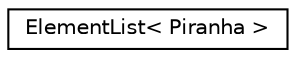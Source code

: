 digraph "Graphical Class Hierarchy"
{
  edge [fontname="Helvetica",fontsize="10",labelfontname="Helvetica",labelfontsize="10"];
  node [fontname="Helvetica",fontsize="10",shape=record];
  rankdir="LR";
  Node0 [label="ElementList\< Piranha \>",height=0.2,width=0.4,color="black", fillcolor="white", style="filled",URL="$struct_element_list.html"];
}
